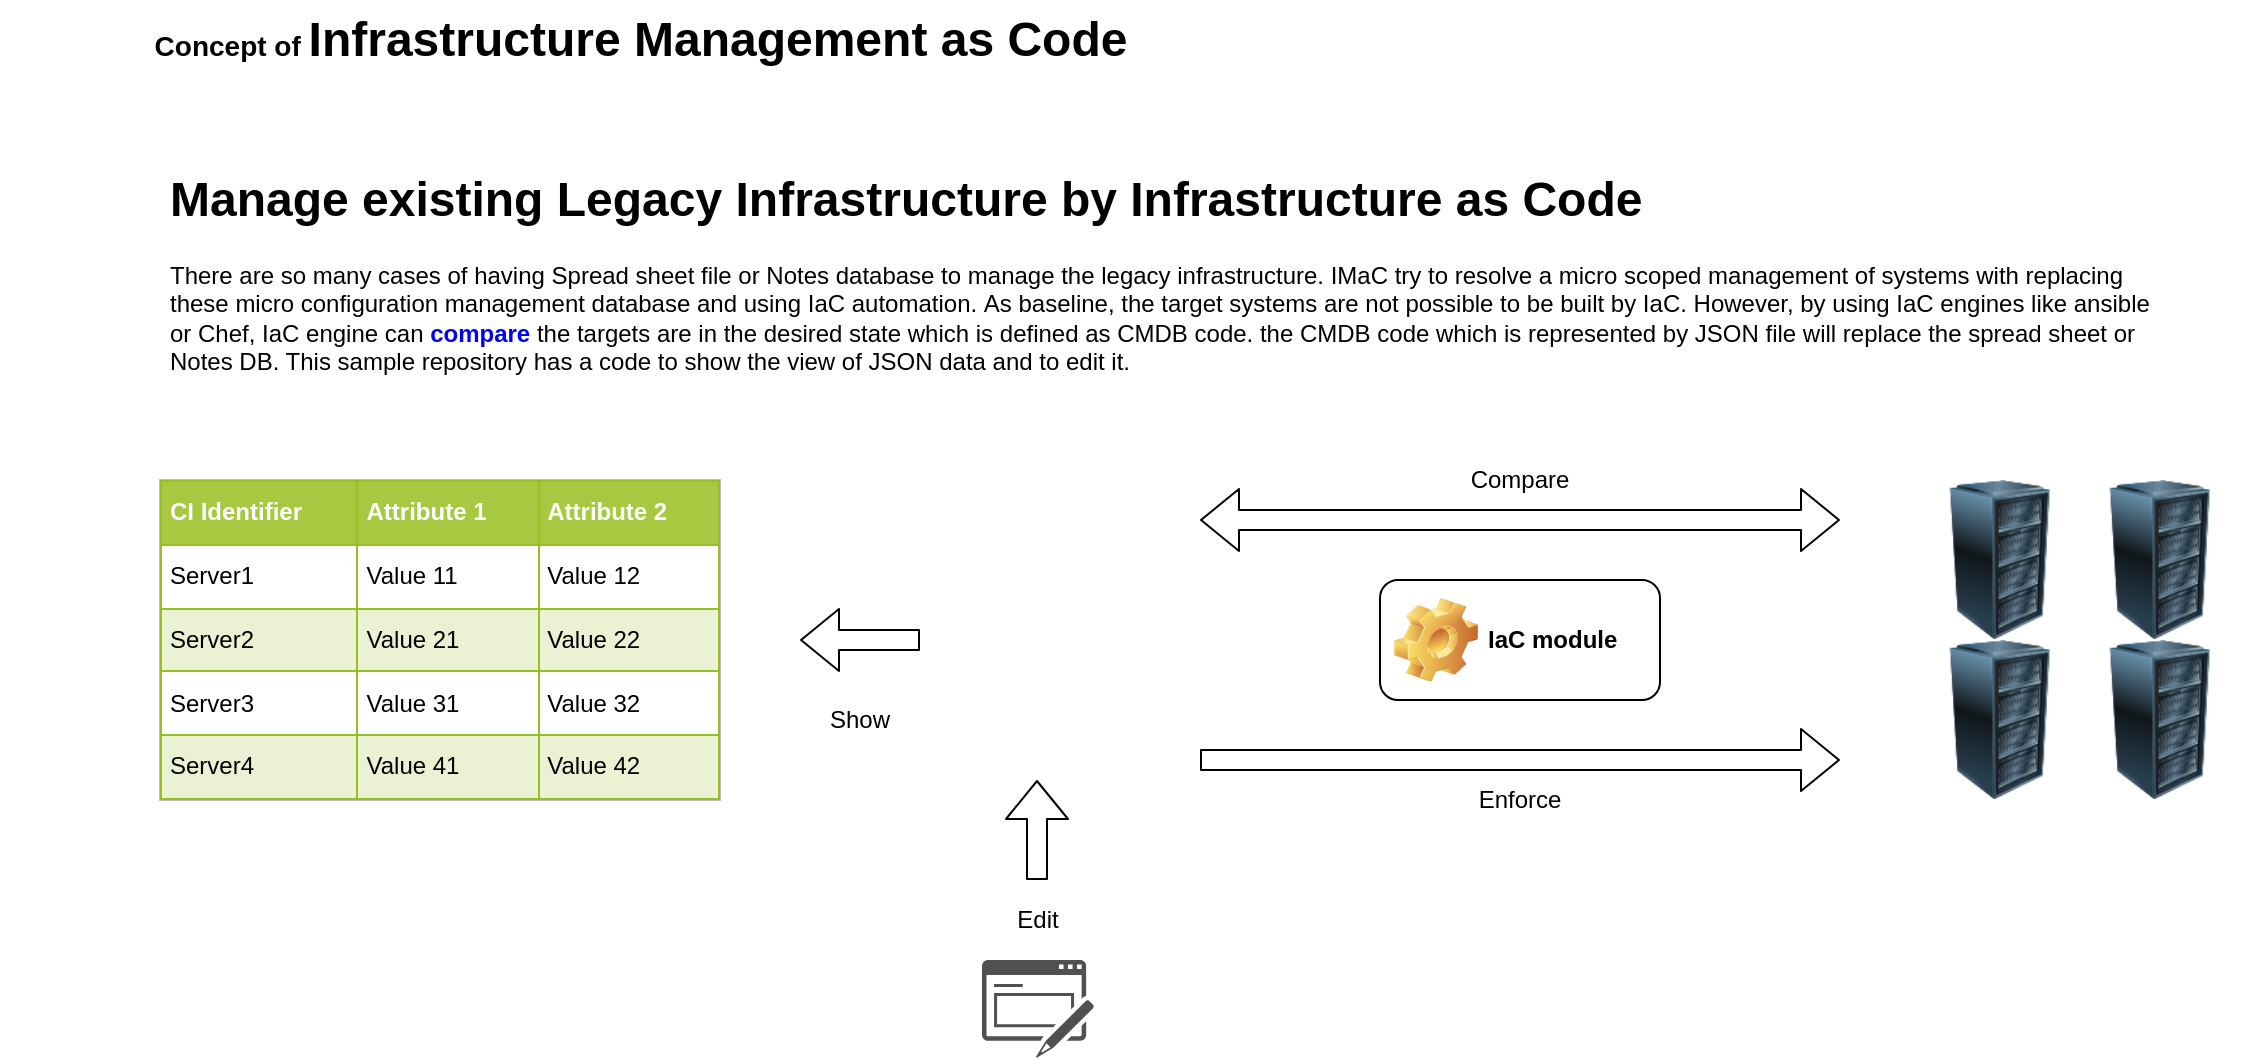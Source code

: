 <mxfile version="13.0.1" type="github"><diagram id="Ht1M8jgEwFfnCIfOTk4-" name="Page-1"><mxGraphModel dx="1355" dy="718" grid="1" gridSize="10" guides="1" tooltips="1" connect="1" arrows="1" fold="1" page="1" pageScale="1" pageWidth="1169" pageHeight="827" math="0" shadow="0"><root><mxCell id="0"/><mxCell id="1" parent="0"/><mxCell id="vqClPS2iA8SCq8LR30hm-1" value="&lt;font style=&quot;font-size: 14px&quot;&gt;Concept of &lt;/font&gt;Infrastructure Management as Code" style="text;strokeColor=none;fillColor=none;html=1;fontSize=24;fontStyle=1;verticalAlign=middle;align=center;" vertex="1" parent="1"><mxGeometry y="200" width="640" height="40" as="geometry"/></mxCell><mxCell id="vqClPS2iA8SCq8LR30hm-2" value="" style="image;html=1;labelBackgroundColor=#ffffff;image=img/lib/clip_art/computers/Server_Rack_128x128.png" vertex="1" parent="1"><mxGeometry x="960" y="440" width="80" height="80" as="geometry"/></mxCell><mxCell id="vqClPS2iA8SCq8LR30hm-3" value="" style="image;html=1;labelBackgroundColor=#ffffff;image=img/lib/clip_art/computers/Server_Rack_128x128.png" vertex="1" parent="1"><mxGeometry x="960" y="520" width="80" height="80" as="geometry"/></mxCell><mxCell id="vqClPS2iA8SCq8LR30hm-4" value="" style="image;html=1;labelBackgroundColor=#ffffff;image=img/lib/clip_art/computers/Server_Rack_128x128.png" vertex="1" parent="1"><mxGeometry x="1040" y="440" width="80" height="80" as="geometry"/></mxCell><mxCell id="vqClPS2iA8SCq8LR30hm-5" value="" style="image;html=1;labelBackgroundColor=#ffffff;image=img/lib/clip_art/computers/Server_Rack_128x128.png" vertex="1" parent="1"><mxGeometry x="1040" y="520" width="80" height="80" as="geometry"/></mxCell><mxCell id="vqClPS2iA8SCq8LR30hm-6" value="IaC module" style="label;whiteSpace=wrap;html=1;image=img/clipart/Gear_128x128.png" vertex="1" parent="1"><mxGeometry x="690" y="490" width="140" height="60" as="geometry"/></mxCell><mxCell id="vqClPS2iA8SCq8LR30hm-7" value="&lt;table border=&quot;1&quot; width=&quot;100%&quot; cellpadding=&quot;4&quot; style=&quot;width: 100% ; height: 100% ; border-collapse: collapse&quot;&gt;&lt;tbody&gt;&lt;tr style=&quot;background-color: #a7c942 ; color: #ffffff ; border: 1px solid #98bf21&quot;&gt;&lt;th align=&quot;left&quot;&gt;CI Identifier&lt;/th&gt;&lt;th align=&quot;left&quot;&gt;Attribute 1&lt;/th&gt;&lt;th align=&quot;left&quot;&gt;Attribute 2&lt;/th&gt;&lt;/tr&gt;&lt;tr style=&quot;border: 1px solid #98bf21&quot;&gt;&lt;td&gt;Server1&lt;/td&gt;&lt;td&gt;Value 11&lt;/td&gt;&lt;td&gt;Value 12&lt;/td&gt;&lt;/tr&gt;&lt;tr style=&quot;background-color: #eaf2d3 ; border: 1px solid #98bf21&quot;&gt;&lt;td&gt;Server2&lt;/td&gt;&lt;td&gt;Value 21&lt;/td&gt;&lt;td&gt;Value 22&lt;/td&gt;&lt;/tr&gt;&lt;tr style=&quot;border: 1px solid #98bf21&quot;&gt;&lt;td&gt;Server3&lt;/td&gt;&lt;td&gt;Value 31&lt;/td&gt;&lt;td&gt;Value 32&lt;/td&gt;&lt;/tr&gt;&lt;tr style=&quot;background-color: #eaf2d3 ; border: 1px solid #98bf21&quot;&gt;&lt;td&gt;Server4&lt;/td&gt;&lt;td&gt;Value 41&lt;/td&gt;&lt;td&gt;Value 42&lt;/td&gt;&lt;/tr&gt;&lt;/tbody&gt;&lt;/table&gt;" style="text;html=1;strokeColor=#c0c0c0;fillColor=#ffffff;overflow=fill;rounded=0;" vertex="1" parent="1"><mxGeometry x="80" y="440" width="280" height="160" as="geometry"/></mxCell><mxCell id="vqClPS2iA8SCq8LR30hm-8" value="" style="shape=flexArrow;endArrow=classic;html=1;" edge="1" parent="1"><mxGeometry width="50" height="50" relative="1" as="geometry"><mxPoint x="600" y="580" as="sourcePoint"/><mxPoint x="920" y="580" as="targetPoint"/></mxGeometry></mxCell><mxCell id="vqClPS2iA8SCq8LR30hm-9" value="" style="shape=flexArrow;endArrow=classic;startArrow=classic;html=1;" edge="1" parent="1"><mxGeometry width="50" height="50" relative="1" as="geometry"><mxPoint x="600" y="460" as="sourcePoint"/><mxPoint x="920" y="460" as="targetPoint"/></mxGeometry></mxCell><mxCell id="vqClPS2iA8SCq8LR30hm-10" value="Compare" style="text;html=1;strokeColor=none;fillColor=none;align=center;verticalAlign=middle;whiteSpace=wrap;rounded=0;" vertex="1" parent="1"><mxGeometry x="640" y="430" width="240" height="20" as="geometry"/></mxCell><mxCell id="vqClPS2iA8SCq8LR30hm-11" value="Enforce" style="text;html=1;strokeColor=none;fillColor=none;align=center;verticalAlign=middle;whiteSpace=wrap;rounded=0;" vertex="1" parent="1"><mxGeometry x="640" y="590" width="240" height="20" as="geometry"/></mxCell><mxCell id="vqClPS2iA8SCq8LR30hm-16" value="&lt;h1&gt;Manage existing Legacy Infrastructure by Infrastructure as Code&lt;/h1&gt;There are so many cases of having Spread sheet file or Notes database to manage the legacy infrastructure.&amp;nbsp;&lt;span&gt;IMaC try to resolve a micro scoped management of systems with replacing these micro configuration management database and using IaC automation.&amp;nbsp;&lt;/span&gt;&lt;span&gt;As baseline, the target systems are not possible to be built by IaC. However, by using IaC engines like ansible or Chef, IaC engine can &lt;/span&gt;&lt;b&gt;&lt;font color=&quot;#0000ff&quot;&gt;compare &lt;/font&gt;&lt;/b&gt;&lt;span&gt;the targets are in the desired state which is defined as CMDB code. the CMDB code which is represented by JSON file will replace the spread sheet or Notes DB. This sample repository has a code to show the view of JSON data and to edit it.&lt;br&gt;&lt;/span&gt;" style="text;html=1;strokeColor=none;fillColor=none;spacing=5;spacingTop=-20;whiteSpace=wrap;overflow=hidden;rounded=0;align=left;" vertex="1" parent="1"><mxGeometry x="80" y="280" width="1000" height="120" as="geometry"/></mxCell><mxCell id="vqClPS2iA8SCq8LR30hm-17" value="" style="shape=image;html=1;verticalAlign=top;verticalLabelPosition=bottom;labelBackgroundColor=#ffffff;imageAspect=0;aspect=fixed;image=https://cdn3.iconfinder.com/data/icons/file-set-volume-1/512/Artboard_9-128.png;align=left;" vertex="1" parent="1"><mxGeometry x="480" y="480" width="78" height="78" as="geometry"/></mxCell><mxCell id="vqClPS2iA8SCq8LR30hm-18" value="" style="shape=flexArrow;endArrow=classic;html=1;" edge="1" parent="1"><mxGeometry width="50" height="50" relative="1" as="geometry"><mxPoint x="460" y="520" as="sourcePoint"/><mxPoint x="400" y="520" as="targetPoint"/></mxGeometry></mxCell><mxCell id="vqClPS2iA8SCq8LR30hm-19" value="Show" style="text;html=1;strokeColor=none;fillColor=none;align=center;verticalAlign=middle;whiteSpace=wrap;rounded=0;" vertex="1" parent="1"><mxGeometry x="370" y="550" width="120" height="20" as="geometry"/></mxCell><mxCell id="vqClPS2iA8SCq8LR30hm-20" value="" style="shape=flexArrow;endArrow=classic;html=1;" edge="1" parent="1"><mxGeometry width="50" height="50" relative="1" as="geometry"><mxPoint x="518.5" y="640" as="sourcePoint"/><mxPoint x="518.5" y="590" as="targetPoint"/></mxGeometry></mxCell><mxCell id="vqClPS2iA8SCq8LR30hm-21" value="Edit" style="text;html=1;strokeColor=none;fillColor=none;align=center;verticalAlign=middle;whiteSpace=wrap;rounded=0;" vertex="1" parent="1"><mxGeometry x="459" y="650" width="120" height="20" as="geometry"/></mxCell><mxCell id="vqClPS2iA8SCq8LR30hm-62" value="" style="pointerEvents=1;shadow=0;dashed=0;html=1;strokeColor=none;fillColor=#505050;labelPosition=center;verticalLabelPosition=bottom;verticalAlign=top;outlineConnect=0;align=center;shape=mxgraph.office.concepts.form;" vertex="1" parent="1"><mxGeometry x="491" y="680" width="56" height="49" as="geometry"/></mxCell></root></mxGraphModel></diagram></mxfile>